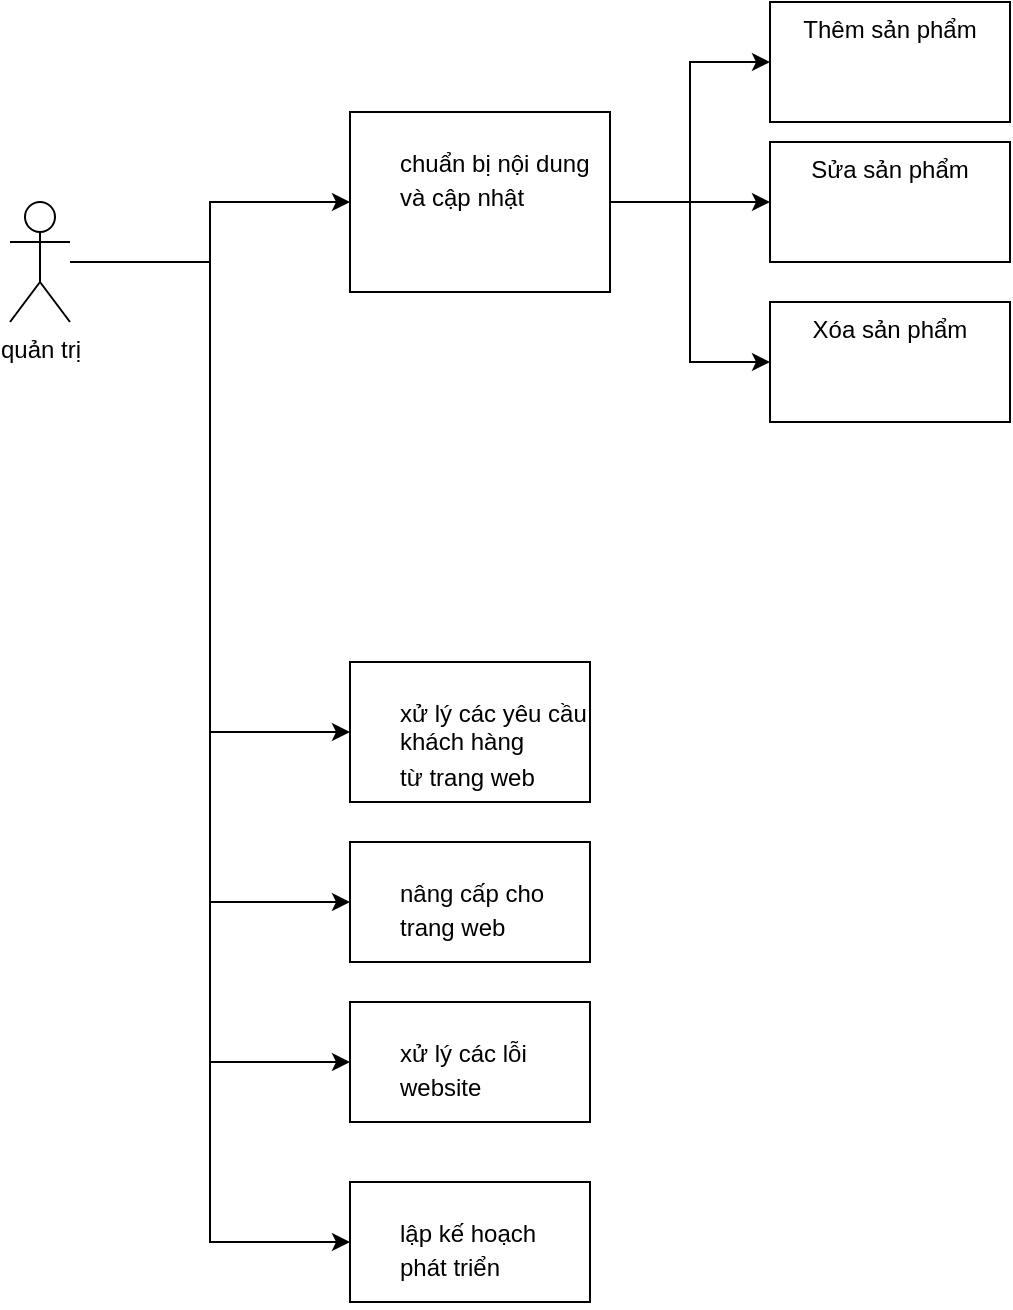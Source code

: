 <mxfile version="16.1.0" type="github">
  <diagram id="B6fYnNA_Ycc2_gfgWTXK" name="Page-1">
    <mxGraphModel dx="1038" dy="551" grid="1" gridSize="10" guides="1" tooltips="1" connect="1" arrows="1" fold="1" page="1" pageScale="1" pageWidth="850" pageHeight="1100" math="0" shadow="0">
      <root>
        <mxCell id="0" />
        <mxCell id="1" parent="0" />
        <mxCell id="eLZTv4X-DEWrMysk3diu-4" value="" style="edgeStyle=orthogonalEdgeStyle;rounded=0;orthogonalLoop=1;jettySize=auto;html=1;" parent="1" source="eLZTv4X-DEWrMysk3diu-1" target="eLZTv4X-DEWrMysk3diu-3" edge="1">
          <mxGeometry relative="1" as="geometry" />
        </mxCell>
        <mxCell id="eLZTv4X-DEWrMysk3diu-12" value="" style="edgeStyle=orthogonalEdgeStyle;rounded=0;orthogonalLoop=1;jettySize=auto;html=1;" parent="1" source="eLZTv4X-DEWrMysk3diu-1" target="eLZTv4X-DEWrMysk3diu-11" edge="1">
          <mxGeometry relative="1" as="geometry">
            <Array as="points">
              <mxPoint x="160" y="270" />
              <mxPoint x="160" y="505" />
            </Array>
          </mxGeometry>
        </mxCell>
        <mxCell id="eLZTv4X-DEWrMysk3diu-14" value="" style="edgeStyle=orthogonalEdgeStyle;rounded=0;orthogonalLoop=1;jettySize=auto;html=1;fontSize=12;" parent="1" source="eLZTv4X-DEWrMysk3diu-1" target="eLZTv4X-DEWrMysk3diu-13" edge="1">
          <mxGeometry relative="1" as="geometry">
            <Array as="points">
              <mxPoint x="160" y="270" />
              <mxPoint x="160" y="590" />
            </Array>
          </mxGeometry>
        </mxCell>
        <mxCell id="eLZTv4X-DEWrMysk3diu-17" value="" style="edgeStyle=orthogonalEdgeStyle;rounded=0;orthogonalLoop=1;jettySize=auto;html=1;fontSize=12;" parent="1" source="eLZTv4X-DEWrMysk3diu-1" target="eLZTv4X-DEWrMysk3diu-16" edge="1">
          <mxGeometry relative="1" as="geometry">
            <Array as="points">
              <mxPoint x="160" y="270" />
              <mxPoint x="160" y="670" />
            </Array>
          </mxGeometry>
        </mxCell>
        <mxCell id="eLZTv4X-DEWrMysk3diu-19" value="" style="edgeStyle=orthogonalEdgeStyle;rounded=0;orthogonalLoop=1;jettySize=auto;html=1;fontSize=12;" parent="1" source="eLZTv4X-DEWrMysk3diu-1" target="eLZTv4X-DEWrMysk3diu-18" edge="1">
          <mxGeometry relative="1" as="geometry">
            <Array as="points">
              <mxPoint x="160" y="270" />
              <mxPoint x="160" y="760" />
            </Array>
          </mxGeometry>
        </mxCell>
        <mxCell id="eLZTv4X-DEWrMysk3diu-1" value="quản trị" style="shape=umlActor;verticalLabelPosition=bottom;verticalAlign=top;html=1;outlineConnect=0;" parent="1" vertex="1">
          <mxGeometry x="60" y="240" width="30" height="60" as="geometry" />
        </mxCell>
        <mxCell id="eLZTv4X-DEWrMysk3diu-6" value="" style="edgeStyle=orthogonalEdgeStyle;rounded=0;orthogonalLoop=1;jettySize=auto;html=1;" parent="1" source="eLZTv4X-DEWrMysk3diu-3" target="eLZTv4X-DEWrMysk3diu-5" edge="1">
          <mxGeometry relative="1" as="geometry" />
        </mxCell>
        <mxCell id="eLZTv4X-DEWrMysk3diu-8" value="" style="edgeStyle=orthogonalEdgeStyle;rounded=0;orthogonalLoop=1;jettySize=auto;html=1;" parent="1" source="eLZTv4X-DEWrMysk3diu-3" target="eLZTv4X-DEWrMysk3diu-7" edge="1">
          <mxGeometry relative="1" as="geometry" />
        </mxCell>
        <mxCell id="eLZTv4X-DEWrMysk3diu-10" value="" style="edgeStyle=orthogonalEdgeStyle;rounded=0;orthogonalLoop=1;jettySize=auto;html=1;" parent="1" source="eLZTv4X-DEWrMysk3diu-3" target="eLZTv4X-DEWrMysk3diu-9" edge="1">
          <mxGeometry relative="1" as="geometry">
            <Array as="points">
              <mxPoint x="400" y="240" />
              <mxPoint x="400" y="320" />
            </Array>
          </mxGeometry>
        </mxCell>
        <mxCell id="eLZTv4X-DEWrMysk3diu-3" value="&lt;p class=&quot;MsoNormal&quot; style=&quot;text-align: left ; margin-left: 0.25in&quot;&gt;&lt;span style=&quot;line-height: 107% ; background: white&quot;&gt;&lt;font style=&quot;font-size: 12px&quot;&gt;chuẩn bị nội dung và cập nhật&lt;/font&gt;&lt;/span&gt;&lt;span style=&quot;font-size: 12pt ; line-height: 107%&quot;&gt;&lt;/span&gt;&lt;/p&gt;" style="whiteSpace=wrap;html=1;verticalAlign=top;" parent="1" vertex="1">
          <mxGeometry x="230" y="195" width="130" height="90" as="geometry" />
        </mxCell>
        <mxCell id="eLZTv4X-DEWrMysk3diu-5" value="Thêm sản phẩm" style="whiteSpace=wrap;html=1;verticalAlign=top;" parent="1" vertex="1">
          <mxGeometry x="440" y="140" width="120" height="60" as="geometry" />
        </mxCell>
        <mxCell id="eLZTv4X-DEWrMysk3diu-7" value="Sửa sản phẩm" style="whiteSpace=wrap;html=1;verticalAlign=top;" parent="1" vertex="1">
          <mxGeometry x="440" y="210" width="120" height="60" as="geometry" />
        </mxCell>
        <mxCell id="eLZTv4X-DEWrMysk3diu-9" value="Xóa sản phẩm" style="whiteSpace=wrap;html=1;verticalAlign=top;" parent="1" vertex="1">
          <mxGeometry x="440" y="290" width="120" height="60" as="geometry" />
        </mxCell>
        <mxCell id="eLZTv4X-DEWrMysk3diu-11" value="&lt;p class=&quot;MsoNormal&quot; style=&quot;text-align: left ; margin-left: 0.25in&quot;&gt;&lt;span style=&quot;line-height: 107% ; background: white&quot;&gt;xử lý các yêu cầu khách hàng&lt;br/&gt;từ trang web&lt;/span&gt;&lt;span style=&quot;font-size: 12pt ; line-height: 107%&quot;&gt;&lt;/span&gt;&lt;/p&gt;" style="whiteSpace=wrap;html=1;verticalAlign=top;" parent="1" vertex="1">
          <mxGeometry x="230" y="470" width="120" height="70" as="geometry" />
        </mxCell>
        <mxCell id="eLZTv4X-DEWrMysk3diu-13" value="&lt;p class=&quot;MsoNormal&quot; style=&quot;text-align: left ; margin-left: 0.25in&quot;&gt;&lt;span style=&quot;line-height: 107% ; background: white&quot;&gt;&lt;font style=&quot;font-size: 12px&quot;&gt;nâng cấp cho trang web&lt;/font&gt;&lt;/span&gt;&lt;span style=&quot;font-size: 12pt ; line-height: 107%&quot;&gt;&lt;/span&gt;&lt;/p&gt;" style="whiteSpace=wrap;html=1;verticalAlign=top;" parent="1" vertex="1">
          <mxGeometry x="230" y="560" width="120" height="60" as="geometry" />
        </mxCell>
        <mxCell id="eLZTv4X-DEWrMysk3diu-16" value="&lt;p class=&quot;MsoNormal&quot; style=&quot;text-align: left ; margin-left: 0.25in&quot;&gt;&lt;span style=&quot;line-height: 107% ; background: white&quot;&gt;&lt;font style=&quot;font-size: 12px&quot;&gt;xử lý các lỗi website&lt;/font&gt;&lt;/span&gt;&lt;span style=&quot;font-size: 12pt ; line-height: 107%&quot;&gt;&lt;/span&gt;&lt;/p&gt;" style="whiteSpace=wrap;html=1;verticalAlign=top;" parent="1" vertex="1">
          <mxGeometry x="230" y="640" width="120" height="60" as="geometry" />
        </mxCell>
        <mxCell id="eLZTv4X-DEWrMysk3diu-18" value="&lt;p class=&quot;MsoNormal&quot; style=&quot;text-align: left ; margin-left: 0.25in&quot;&gt;&lt;span style=&quot;line-height: 107% ; background: white&quot;&gt;&lt;font style=&quot;font-size: 12px&quot;&gt;lập kế hoạch phát triển&lt;/font&gt;&lt;/span&gt;&lt;span style=&quot;font-size: 12pt ; line-height: 107%&quot;&gt;&lt;/span&gt;&lt;/p&gt;" style="whiteSpace=wrap;html=1;verticalAlign=top;" parent="1" vertex="1">
          <mxGeometry x="230" y="730" width="120" height="60" as="geometry" />
        </mxCell>
      </root>
    </mxGraphModel>
  </diagram>
</mxfile>
